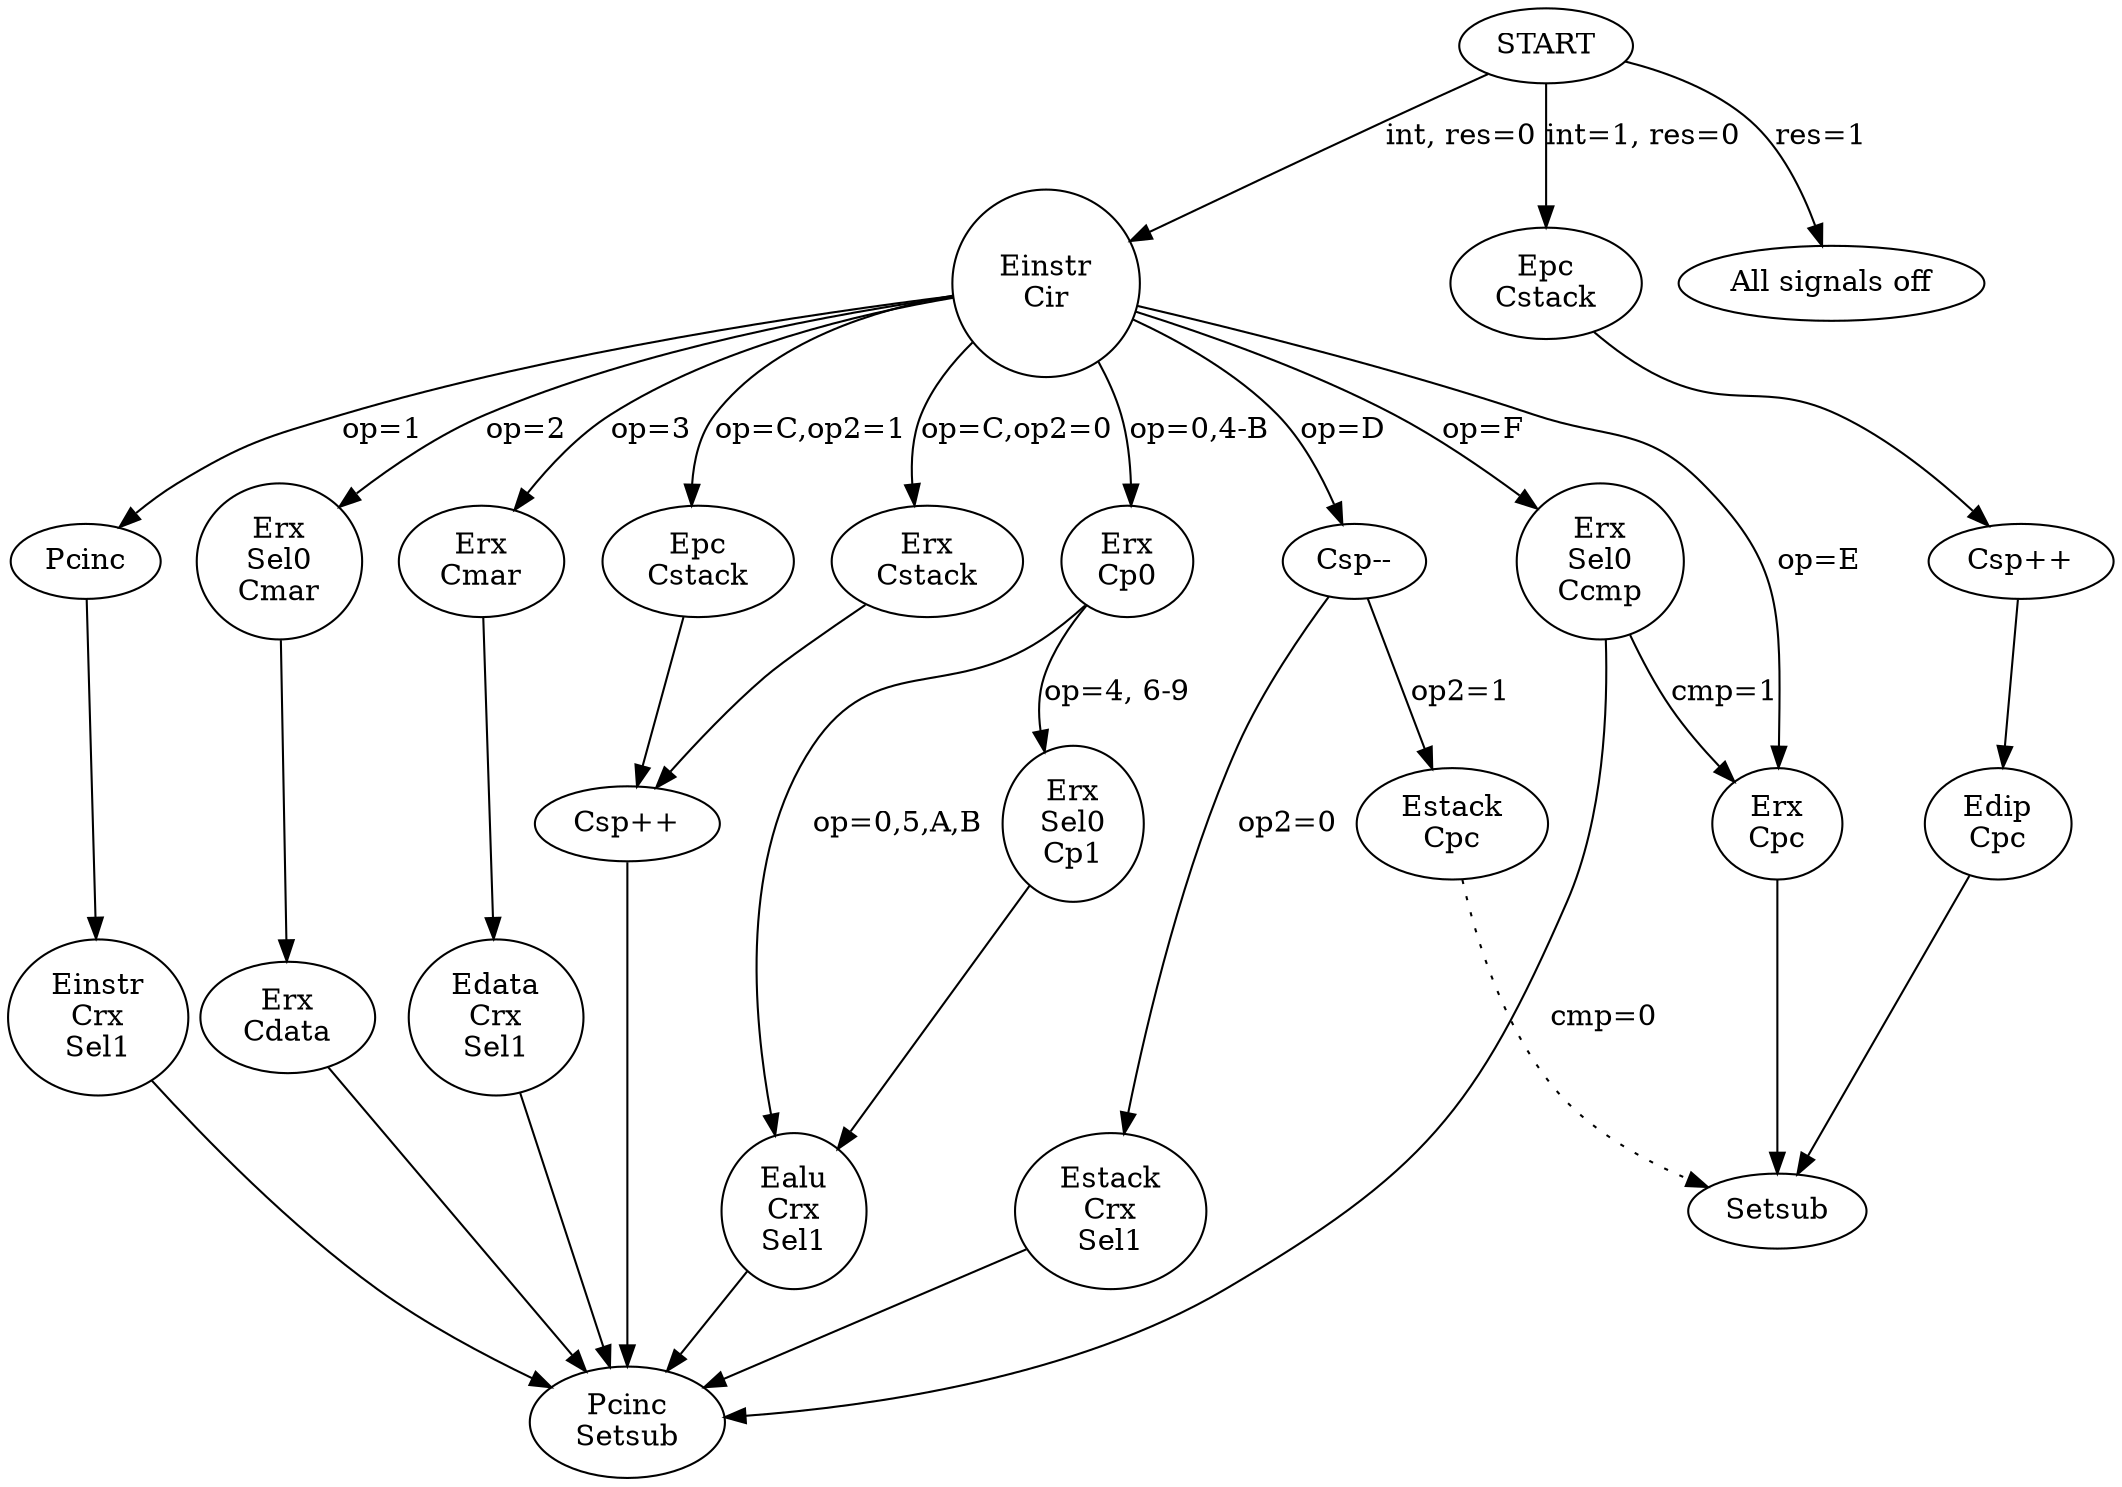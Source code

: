 digraph G {
    START -> n00[label="int, res=0"]
    
    START -> I0[label="int=1, res=0"]
    I0 -> I1;
    I1 -> I2;
    I2 -> I3;
    
    START -> R0[label="res=1"]
    
    //These take the form n{opcode of first appearance},
    //{Clock cycle of first appearance} 
    
    n00 -> n01[label="op=0,4-B"]
    n01 -> n02[label="op=0,5,A,B"]
    n02 -> n03;
    
    n00 -> n11[label="op=1"]
    n11 -> n12;
    n12 -> n03;
    
    n00 -> n21[label="op=2"]
    n21 -> n22;
    n22 -> n03;
    
    n00 -> n31[label="op=3"]
    n31 -> n32;
    n32 -> n03;
    
    n01 -> n42[label="op=4, 6-9"]
    n42 -> n02;
    
    n00 -> nc11[label="op=C,op2=0"]
    nc11 -> nc2;
    n00 -> nc12[label="op=C,op2=1"]
    nc12 -> nc2;
    nc2 -> n03;
    
    n00 -> nd1[label="op=D"]
    nd1 -> nd21[label="op2=0"]
    nd21 -> n03
    nd1 -> nd22[label="op2=1"]
    nd22 -> I3[style="dotted"]
    
    n00 -> ne1[label="op=E"]
    ne1 -> I3;
    
    n00 -> nf1[label="op=F"];
    nf1 -> n03[label="cmp=0"];
    nf1 -> ne1[label="cmp=1"];
    
    n00[label="Einstr\nCir", shape=circle, width=1.25]
    n01[label="Erx\nCp0"]
    n02[label="Ealu\nCrx\nSel1"]
    n03[label="Pcinc\nSetsub"]
    
    I0[label="Epc\nCstack"]
    I1[label="Csp++"]
    I2[label="Edip\nCpc"]
    I3[label="Setsub"]
    
    R0[label="All signals off"]
    
    n11[label="Pcinc"]
    n12[label="Einstr\nCrx\nSel1"]
    
    n21[label="Erx\nSel0\nCmar"]
    n22[label="Erx\nCdata"]
    
    n31[label="Erx\nCmar"]
    n32[label="Edata\nCrx\nSel1"]
    
    n42[label="Erx\nSel0\nCp1"]
    
    nc11[label="Erx\nCstack"]
    nc12[label="Epc\nCstack"]
    nc2[label="Csp++"]
    
    nd1[label="Csp--"]
    nd21[label="Estack\nCrx\nSel1"]
    nd22[label="Estack\nCpc"]
    
    ne1[label="Erx\nCpc"]
    
    nf1[label="Erx\nSel0\nCcmp"]
    
    //STATES[label="SIGNALS\nCir\nCmar\nCpc\nCdata\nCp0\nCp1\nCrx\nCsp++\nCsp--\nCstack\nEdip\nEpc\nEdata\nEalu\nErx\nEinstr\nEstack\nSel0\nSel1\nSetsub\nPcinc"]
}